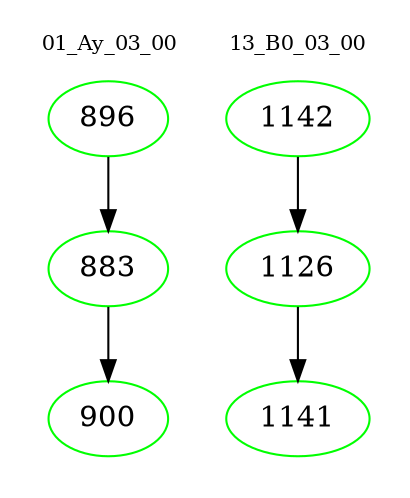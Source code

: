 digraph{
subgraph cluster_0 {
color = white
label = "01_Ay_03_00";
fontsize=10;
T0_896 [label="896", color="green"]
T0_896 -> T0_883 [color="black"]
T0_883 [label="883", color="green"]
T0_883 -> T0_900 [color="black"]
T0_900 [label="900", color="green"]
}
subgraph cluster_1 {
color = white
label = "13_B0_03_00";
fontsize=10;
T1_1142 [label="1142", color="green"]
T1_1142 -> T1_1126 [color="black"]
T1_1126 [label="1126", color="green"]
T1_1126 -> T1_1141 [color="black"]
T1_1141 [label="1141", color="green"]
}
}
